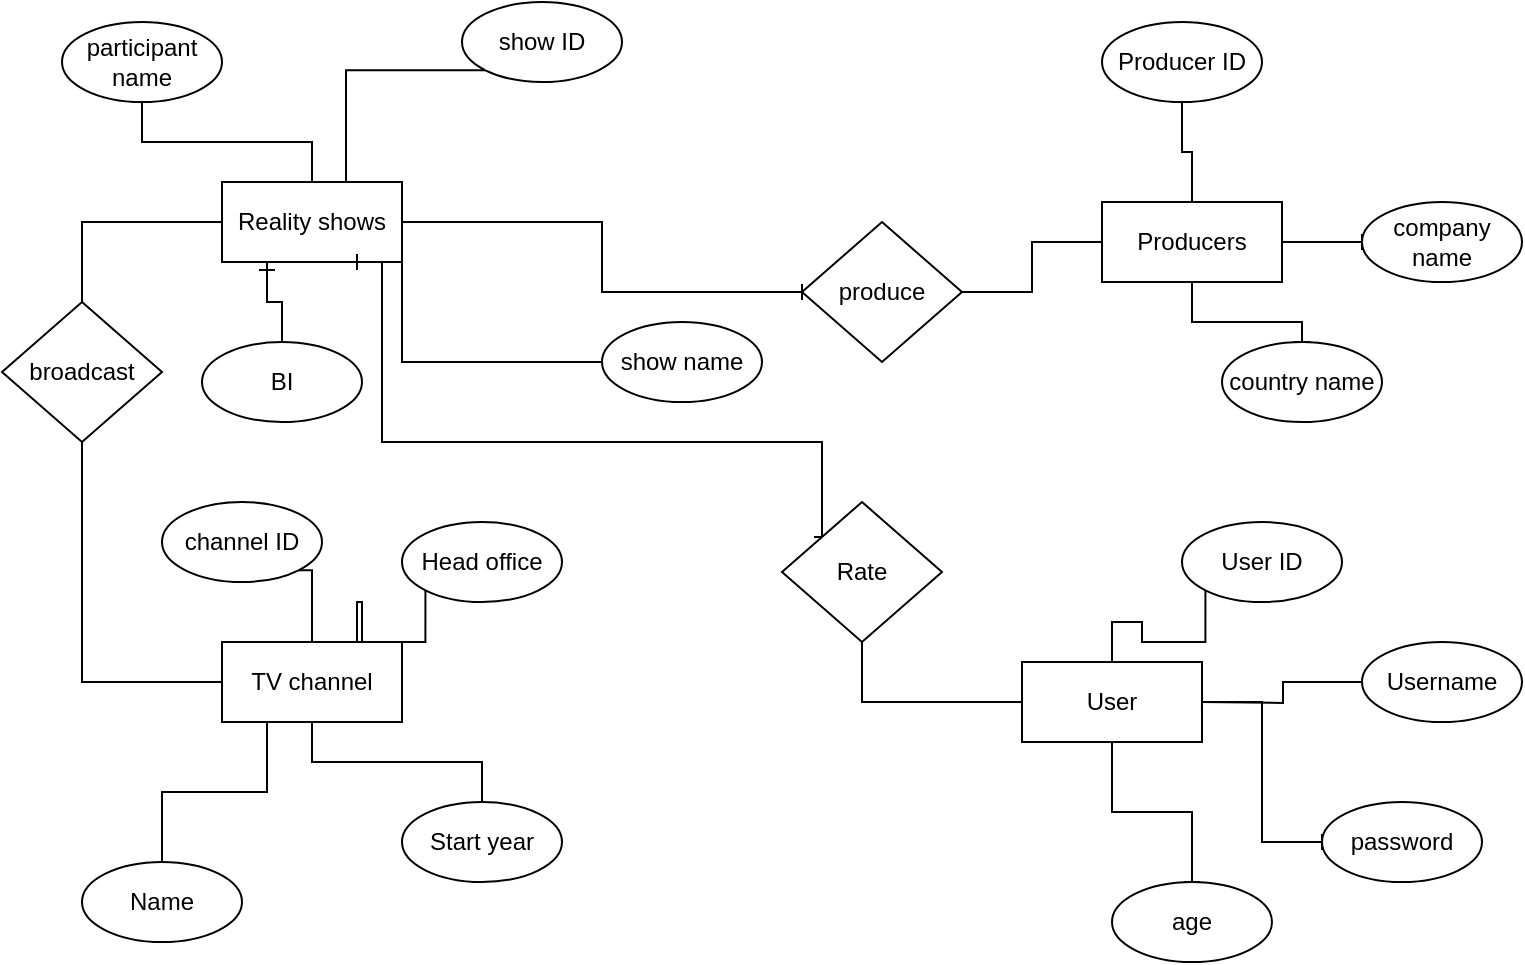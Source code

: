 <mxfile version="21.6.6" type="github">
  <diagram name="Page-1" id="CmxpCe9ts16buQlnKGqx">
    <mxGraphModel dx="1379" dy="788" grid="1" gridSize="10" guides="1" tooltips="1" connect="1" arrows="1" fold="1" page="1" pageScale="1" pageWidth="827" pageHeight="1169" math="0" shadow="0">
      <root>
        <mxCell id="0" />
        <mxCell id="1" parent="0" />
        <mxCell id="9nzV67eU6qC2oly0A9Nc-5" style="edgeStyle=orthogonalEdgeStyle;rounded=0;orthogonalLoop=1;jettySize=auto;html=1;exitX=0.5;exitY=0;exitDx=0;exitDy=0;entryX=0.5;entryY=1;entryDx=0;entryDy=0;endArrow=baseDash;endFill=0;" edge="1" parent="1" source="9nzV67eU6qC2oly0A9Nc-1" target="9nzV67eU6qC2oly0A9Nc-3">
          <mxGeometry relative="1" as="geometry" />
        </mxCell>
        <mxCell id="9nzV67eU6qC2oly0A9Nc-6" style="edgeStyle=orthogonalEdgeStyle;rounded=0;orthogonalLoop=1;jettySize=auto;html=1;exitX=1;exitY=0.5;exitDx=0;exitDy=0;entryX=0;entryY=0.5;entryDx=0;entryDy=0;endArrow=baseDash;endFill=0;" edge="1" parent="1" source="9nzV67eU6qC2oly0A9Nc-1" target="9nzV67eU6qC2oly0A9Nc-2">
          <mxGeometry relative="1" as="geometry" />
        </mxCell>
        <mxCell id="9nzV67eU6qC2oly0A9Nc-7" style="edgeStyle=orthogonalEdgeStyle;rounded=0;orthogonalLoop=1;jettySize=auto;html=1;exitX=0.5;exitY=1;exitDx=0;exitDy=0;endArrow=baseDash;endFill=0;" edge="1" parent="1" source="9nzV67eU6qC2oly0A9Nc-1" target="9nzV67eU6qC2oly0A9Nc-4">
          <mxGeometry relative="1" as="geometry" />
        </mxCell>
        <mxCell id="9nzV67eU6qC2oly0A9Nc-1" value="Producers" style="rounded=0;whiteSpace=wrap;html=1;" vertex="1" parent="1">
          <mxGeometry x="580" y="230" width="90" height="40" as="geometry" />
        </mxCell>
        <mxCell id="9nzV67eU6qC2oly0A9Nc-2" value="company name" style="ellipse;whiteSpace=wrap;html=1;" vertex="1" parent="1">
          <mxGeometry x="710" y="230" width="80" height="40" as="geometry" />
        </mxCell>
        <mxCell id="9nzV67eU6qC2oly0A9Nc-3" value="Producer ID" style="ellipse;whiteSpace=wrap;html=1;" vertex="1" parent="1">
          <mxGeometry x="580" y="140" width="80" height="40" as="geometry" />
        </mxCell>
        <mxCell id="9nzV67eU6qC2oly0A9Nc-4" value="country name" style="ellipse;whiteSpace=wrap;html=1;" vertex="1" parent="1">
          <mxGeometry x="640" y="300" width="80" height="40" as="geometry" />
        </mxCell>
        <mxCell id="9nzV67eU6qC2oly0A9Nc-9" style="edgeStyle=orthogonalEdgeStyle;rounded=0;orthogonalLoop=1;jettySize=auto;html=1;exitX=1;exitY=0.5;exitDx=0;exitDy=0;entryX=0;entryY=0.5;entryDx=0;entryDy=0;endArrow=baseDash;endFill=0;" edge="1" parent="1" source="9nzV67eU6qC2oly0A9Nc-8" target="9nzV67eU6qC2oly0A9Nc-1">
          <mxGeometry relative="1" as="geometry" />
        </mxCell>
        <mxCell id="9nzV67eU6qC2oly0A9Nc-8" value="produce" style="rhombus;whiteSpace=wrap;html=1;" vertex="1" parent="1">
          <mxGeometry x="430" y="240" width="80" height="70" as="geometry" />
        </mxCell>
        <mxCell id="9nzV67eU6qC2oly0A9Nc-15" style="edgeStyle=orthogonalEdgeStyle;rounded=0;orthogonalLoop=1;jettySize=auto;html=1;exitX=1;exitY=0.5;exitDx=0;exitDy=0;endArrow=baseDash;endFill=0;" edge="1" parent="1" source="9nzV67eU6qC2oly0A9Nc-10" target="9nzV67eU6qC2oly0A9Nc-8">
          <mxGeometry relative="1" as="geometry" />
        </mxCell>
        <mxCell id="9nzV67eU6qC2oly0A9Nc-43" style="edgeStyle=orthogonalEdgeStyle;rounded=0;orthogonalLoop=1;jettySize=auto;html=1;exitX=0.5;exitY=1;exitDx=0;exitDy=0;entryX=0;entryY=0;entryDx=0;entryDy=0;endArrow=baseDash;endFill=0;" edge="1" parent="1" source="9nzV67eU6qC2oly0A9Nc-10" target="9nzV67eU6qC2oly0A9Nc-32">
          <mxGeometry relative="1" as="geometry">
            <Array as="points">
              <mxPoint x="220" y="260" />
              <mxPoint x="220" y="350" />
              <mxPoint x="440" y="350" />
            </Array>
          </mxGeometry>
        </mxCell>
        <mxCell id="9nzV67eU6qC2oly0A9Nc-10" value="Reality shows" style="rounded=0;whiteSpace=wrap;html=1;" vertex="1" parent="1">
          <mxGeometry x="140" y="220" width="90" height="40" as="geometry" />
        </mxCell>
        <mxCell id="9nzV67eU6qC2oly0A9Nc-19" style="edgeStyle=orthogonalEdgeStyle;rounded=0;orthogonalLoop=1;jettySize=auto;html=1;exitX=0;exitY=1;exitDx=0;exitDy=0;entryX=0.689;entryY=0;entryDx=0;entryDy=0;entryPerimeter=0;endArrow=baseDash;endFill=0;" edge="1" parent="1" source="9nzV67eU6qC2oly0A9Nc-11" target="9nzV67eU6qC2oly0A9Nc-10">
          <mxGeometry relative="1" as="geometry" />
        </mxCell>
        <mxCell id="9nzV67eU6qC2oly0A9Nc-11" value="show ID" style="ellipse;whiteSpace=wrap;html=1;" vertex="1" parent="1">
          <mxGeometry x="260" y="130" width="80" height="40" as="geometry" />
        </mxCell>
        <mxCell id="9nzV67eU6qC2oly0A9Nc-16" style="edgeStyle=orthogonalEdgeStyle;rounded=0;orthogonalLoop=1;jettySize=auto;html=1;exitX=0;exitY=0.5;exitDx=0;exitDy=0;entryX=0.75;entryY=1;entryDx=0;entryDy=0;endArrow=baseDash;endFill=0;" edge="1" parent="1" source="9nzV67eU6qC2oly0A9Nc-12" target="9nzV67eU6qC2oly0A9Nc-10">
          <mxGeometry relative="1" as="geometry">
            <Array as="points">
              <mxPoint x="230" y="310" />
              <mxPoint x="230" y="260" />
            </Array>
          </mxGeometry>
        </mxCell>
        <mxCell id="9nzV67eU6qC2oly0A9Nc-12" value="show name" style="ellipse;whiteSpace=wrap;html=1;" vertex="1" parent="1">
          <mxGeometry x="330" y="290" width="80" height="40" as="geometry" />
        </mxCell>
        <mxCell id="9nzV67eU6qC2oly0A9Nc-17" style="edgeStyle=orthogonalEdgeStyle;rounded=0;orthogonalLoop=1;jettySize=auto;html=1;exitX=0.5;exitY=0;exitDx=0;exitDy=0;entryX=0.25;entryY=1;entryDx=0;entryDy=0;endArrow=ERone;endFill=0;" edge="1" parent="1" source="9nzV67eU6qC2oly0A9Nc-13" target="9nzV67eU6qC2oly0A9Nc-10">
          <mxGeometry relative="1" as="geometry" />
        </mxCell>
        <mxCell id="9nzV67eU6qC2oly0A9Nc-13" value="BI" style="ellipse;whiteSpace=wrap;html=1;" vertex="1" parent="1">
          <mxGeometry x="130" y="300" width="80" height="40" as="geometry" />
        </mxCell>
        <mxCell id="9nzV67eU6qC2oly0A9Nc-18" style="edgeStyle=orthogonalEdgeStyle;rounded=0;orthogonalLoop=1;jettySize=auto;html=1;exitX=0.5;exitY=1;exitDx=0;exitDy=0;entryX=0.5;entryY=0;entryDx=0;entryDy=0;endArrow=baseDash;endFill=0;" edge="1" parent="1" source="9nzV67eU6qC2oly0A9Nc-14" target="9nzV67eU6qC2oly0A9Nc-10">
          <mxGeometry relative="1" as="geometry" />
        </mxCell>
        <mxCell id="9nzV67eU6qC2oly0A9Nc-14" value="participant name" style="ellipse;whiteSpace=wrap;html=1;" vertex="1" parent="1">
          <mxGeometry x="60" y="140" width="80" height="40" as="geometry" />
        </mxCell>
        <mxCell id="9nzV67eU6qC2oly0A9Nc-26" style="edgeStyle=orthogonalEdgeStyle;rounded=0;orthogonalLoop=1;jettySize=auto;html=1;exitX=0.5;exitY=1;exitDx=0;exitDy=0;entryX=0;entryY=0.5;entryDx=0;entryDy=0;endArrow=baseDash;endFill=0;" edge="1" parent="1" source="9nzV67eU6qC2oly0A9Nc-20" target="9nzV67eU6qC2oly0A9Nc-21">
          <mxGeometry relative="1" as="geometry" />
        </mxCell>
        <mxCell id="9nzV67eU6qC2oly0A9Nc-31" style="edgeStyle=orthogonalEdgeStyle;rounded=0;orthogonalLoop=1;jettySize=auto;html=1;exitX=0.5;exitY=0;exitDx=0;exitDy=0;entryX=0;entryY=0.5;entryDx=0;entryDy=0;endArrow=baseDash;endFill=0;" edge="1" parent="1" source="9nzV67eU6qC2oly0A9Nc-20" target="9nzV67eU6qC2oly0A9Nc-10">
          <mxGeometry relative="1" as="geometry" />
        </mxCell>
        <mxCell id="9nzV67eU6qC2oly0A9Nc-20" value="broadcast" style="rhombus;whiteSpace=wrap;html=1;" vertex="1" parent="1">
          <mxGeometry x="30" y="280" width="80" height="70" as="geometry" />
        </mxCell>
        <mxCell id="9nzV67eU6qC2oly0A9Nc-21" value="TV channel" style="rounded=0;whiteSpace=wrap;html=1;" vertex="1" parent="1">
          <mxGeometry x="140" y="450" width="90" height="40" as="geometry" />
        </mxCell>
        <mxCell id="9nzV67eU6qC2oly0A9Nc-27" style="edgeStyle=orthogonalEdgeStyle;rounded=0;orthogonalLoop=1;jettySize=auto;html=1;exitX=1;exitY=1;exitDx=0;exitDy=0;entryX=0.5;entryY=0;entryDx=0;entryDy=0;endArrow=baseDash;endFill=0;" edge="1" parent="1" source="9nzV67eU6qC2oly0A9Nc-22" target="9nzV67eU6qC2oly0A9Nc-21">
          <mxGeometry relative="1" as="geometry" />
        </mxCell>
        <mxCell id="9nzV67eU6qC2oly0A9Nc-22" value="channel ID" style="ellipse;whiteSpace=wrap;html=1;" vertex="1" parent="1">
          <mxGeometry x="110" y="380" width="80" height="40" as="geometry" />
        </mxCell>
        <mxCell id="9nzV67eU6qC2oly0A9Nc-28" style="edgeStyle=orthogonalEdgeStyle;rounded=0;orthogonalLoop=1;jettySize=auto;html=1;exitX=0;exitY=1;exitDx=0;exitDy=0;entryX=0.75;entryY=0;entryDx=0;entryDy=0;endArrow=baseDash;endFill=0;" edge="1" parent="1" source="9nzV67eU6qC2oly0A9Nc-23" target="9nzV67eU6qC2oly0A9Nc-21">
          <mxGeometry relative="1" as="geometry" />
        </mxCell>
        <mxCell id="9nzV67eU6qC2oly0A9Nc-23" value="Head office" style="ellipse;whiteSpace=wrap;html=1;" vertex="1" parent="1">
          <mxGeometry x="230" y="390" width="80" height="40" as="geometry" />
        </mxCell>
        <mxCell id="9nzV67eU6qC2oly0A9Nc-29" style="edgeStyle=orthogonalEdgeStyle;rounded=0;orthogonalLoop=1;jettySize=auto;html=1;exitX=0.5;exitY=0;exitDx=0;exitDy=0;entryX=0.5;entryY=1;entryDx=0;entryDy=0;endArrow=baseDash;endFill=0;" edge="1" parent="1" source="9nzV67eU6qC2oly0A9Nc-24" target="9nzV67eU6qC2oly0A9Nc-21">
          <mxGeometry relative="1" as="geometry" />
        </mxCell>
        <mxCell id="9nzV67eU6qC2oly0A9Nc-24" value="Start year" style="ellipse;whiteSpace=wrap;html=1;" vertex="1" parent="1">
          <mxGeometry x="230" y="530" width="80" height="40" as="geometry" />
        </mxCell>
        <mxCell id="9nzV67eU6qC2oly0A9Nc-30" style="edgeStyle=orthogonalEdgeStyle;rounded=0;orthogonalLoop=1;jettySize=auto;html=1;exitX=0.5;exitY=0;exitDx=0;exitDy=0;entryX=0.25;entryY=1;entryDx=0;entryDy=0;endArrow=baseDash;endFill=0;" edge="1" parent="1" source="9nzV67eU6qC2oly0A9Nc-25" target="9nzV67eU6qC2oly0A9Nc-21">
          <mxGeometry relative="1" as="geometry" />
        </mxCell>
        <mxCell id="9nzV67eU6qC2oly0A9Nc-25" value="Name" style="ellipse;whiteSpace=wrap;html=1;" vertex="1" parent="1">
          <mxGeometry x="70" y="560" width="80" height="40" as="geometry" />
        </mxCell>
        <mxCell id="9nzV67eU6qC2oly0A9Nc-42" style="edgeStyle=orthogonalEdgeStyle;rounded=0;orthogonalLoop=1;jettySize=auto;html=1;exitX=0.5;exitY=1;exitDx=0;exitDy=0;entryX=0;entryY=0.5;entryDx=0;entryDy=0;endArrow=baseDash;endFill=0;" edge="1" parent="1" source="9nzV67eU6qC2oly0A9Nc-32" target="9nzV67eU6qC2oly0A9Nc-33">
          <mxGeometry relative="1" as="geometry" />
        </mxCell>
        <mxCell id="9nzV67eU6qC2oly0A9Nc-32" value="Rate" style="rhombus;whiteSpace=wrap;html=1;" vertex="1" parent="1">
          <mxGeometry x="420" y="380" width="80" height="70" as="geometry" />
        </mxCell>
        <mxCell id="9nzV67eU6qC2oly0A9Nc-38" style="edgeStyle=orthogonalEdgeStyle;rounded=0;orthogonalLoop=1;jettySize=auto;html=1;exitX=0.5;exitY=1;exitDx=0;exitDy=0;endArrow=baseDash;endFill=0;" edge="1" parent="1" source="9nzV67eU6qC2oly0A9Nc-33" target="9nzV67eU6qC2oly0A9Nc-37">
          <mxGeometry relative="1" as="geometry" />
        </mxCell>
        <mxCell id="9nzV67eU6qC2oly0A9Nc-39" style="edgeStyle=orthogonalEdgeStyle;rounded=0;orthogonalLoop=1;jettySize=auto;html=1;exitX=1;exitY=0.5;exitDx=0;exitDy=0;entryX=0;entryY=0.5;entryDx=0;entryDy=0;endArrow=baseDash;endFill=0;" edge="1" parent="1" source="9nzV67eU6qC2oly0A9Nc-33" target="9nzV67eU6qC2oly0A9Nc-36">
          <mxGeometry relative="1" as="geometry">
            <Array as="points">
              <mxPoint x="660" y="480" />
              <mxPoint x="660" y="550" />
            </Array>
          </mxGeometry>
        </mxCell>
        <mxCell id="9nzV67eU6qC2oly0A9Nc-33" value="User" style="rounded=0;whiteSpace=wrap;html=1;" vertex="1" parent="1">
          <mxGeometry x="540" y="460" width="90" height="40" as="geometry" />
        </mxCell>
        <mxCell id="9nzV67eU6qC2oly0A9Nc-41" style="edgeStyle=orthogonalEdgeStyle;rounded=0;orthogonalLoop=1;jettySize=auto;html=1;exitX=0;exitY=1;exitDx=0;exitDy=0;entryX=0.5;entryY=0;entryDx=0;entryDy=0;endArrow=baseDash;endFill=0;" edge="1" parent="1" source="9nzV67eU6qC2oly0A9Nc-34" target="9nzV67eU6qC2oly0A9Nc-33">
          <mxGeometry relative="1" as="geometry" />
        </mxCell>
        <mxCell id="9nzV67eU6qC2oly0A9Nc-34" value="User ID" style="ellipse;whiteSpace=wrap;html=1;" vertex="1" parent="1">
          <mxGeometry x="620" y="390" width="80" height="40" as="geometry" />
        </mxCell>
        <mxCell id="9nzV67eU6qC2oly0A9Nc-40" style="edgeStyle=orthogonalEdgeStyle;rounded=0;orthogonalLoop=1;jettySize=auto;html=1;exitX=0;exitY=0.5;exitDx=0;exitDy=0;endArrow=baseDash;endFill=0;" edge="1" parent="1" source="9nzV67eU6qC2oly0A9Nc-35">
          <mxGeometry relative="1" as="geometry">
            <mxPoint x="630" y="480" as="targetPoint" />
          </mxGeometry>
        </mxCell>
        <mxCell id="9nzV67eU6qC2oly0A9Nc-35" value="Username" style="ellipse;whiteSpace=wrap;html=1;" vertex="1" parent="1">
          <mxGeometry x="710" y="450" width="80" height="40" as="geometry" />
        </mxCell>
        <mxCell id="9nzV67eU6qC2oly0A9Nc-36" value="password" style="ellipse;whiteSpace=wrap;html=1;" vertex="1" parent="1">
          <mxGeometry x="690" y="530" width="80" height="40" as="geometry" />
        </mxCell>
        <mxCell id="9nzV67eU6qC2oly0A9Nc-37" value="age" style="ellipse;whiteSpace=wrap;html=1;" vertex="1" parent="1">
          <mxGeometry x="585" y="570" width="80" height="40" as="geometry" />
        </mxCell>
      </root>
    </mxGraphModel>
  </diagram>
</mxfile>

